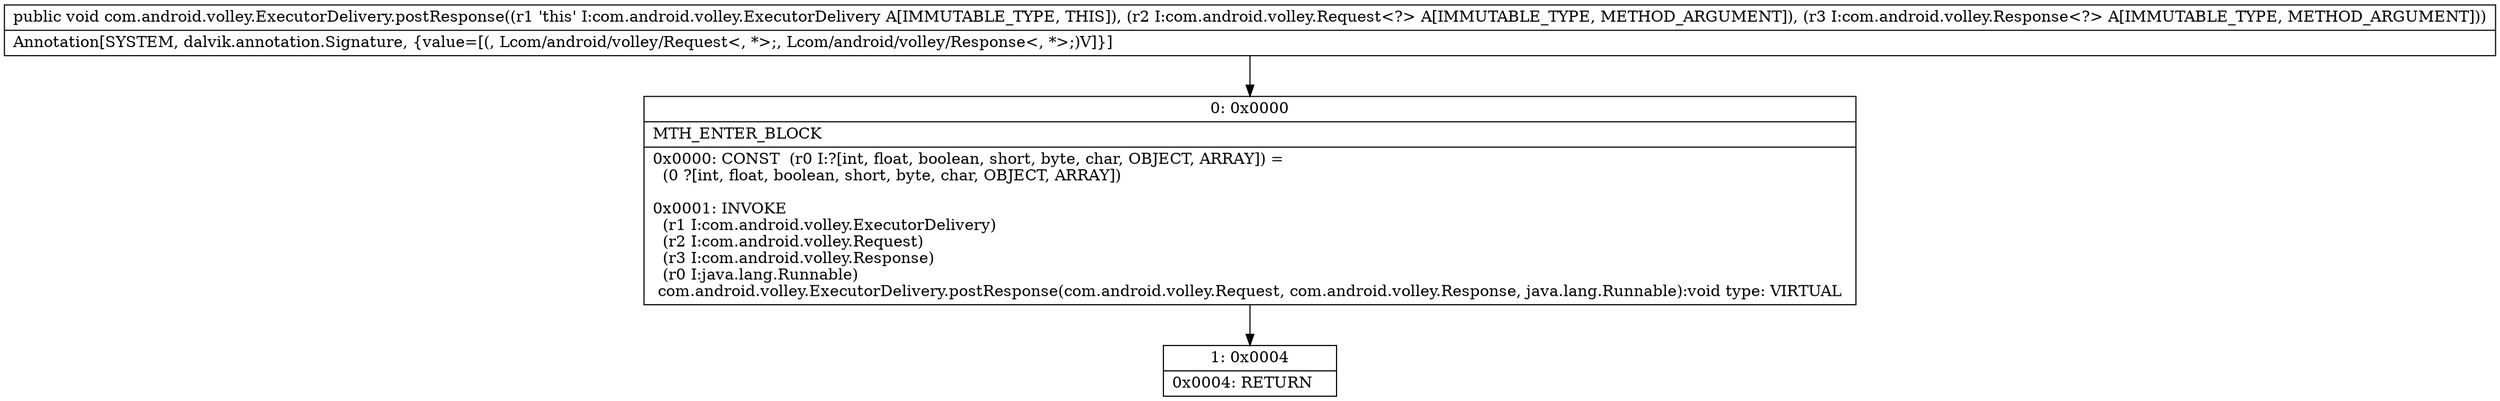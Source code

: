 digraph "CFG forcom.android.volley.ExecutorDelivery.postResponse(Lcom\/android\/volley\/Request;Lcom\/android\/volley\/Response;)V" {
Node_0 [shape=record,label="{0\:\ 0x0000|MTH_ENTER_BLOCK\l|0x0000: CONST  (r0 I:?[int, float, boolean, short, byte, char, OBJECT, ARRAY]) = \l  (0 ?[int, float, boolean, short, byte, char, OBJECT, ARRAY])\l \l0x0001: INVOKE  \l  (r1 I:com.android.volley.ExecutorDelivery)\l  (r2 I:com.android.volley.Request)\l  (r3 I:com.android.volley.Response)\l  (r0 I:java.lang.Runnable)\l com.android.volley.ExecutorDelivery.postResponse(com.android.volley.Request, com.android.volley.Response, java.lang.Runnable):void type: VIRTUAL \l}"];
Node_1 [shape=record,label="{1\:\ 0x0004|0x0004: RETURN   \l}"];
MethodNode[shape=record,label="{public void com.android.volley.ExecutorDelivery.postResponse((r1 'this' I:com.android.volley.ExecutorDelivery A[IMMUTABLE_TYPE, THIS]), (r2 I:com.android.volley.Request\<?\> A[IMMUTABLE_TYPE, METHOD_ARGUMENT]), (r3 I:com.android.volley.Response\<?\> A[IMMUTABLE_TYPE, METHOD_ARGUMENT]))  | Annotation[SYSTEM, dalvik.annotation.Signature, \{value=[(, Lcom\/android\/volley\/Request\<, *\>;, Lcom\/android\/volley\/Response\<, *\>;)V]\}]\l}"];
MethodNode -> Node_0;
Node_0 -> Node_1;
}

